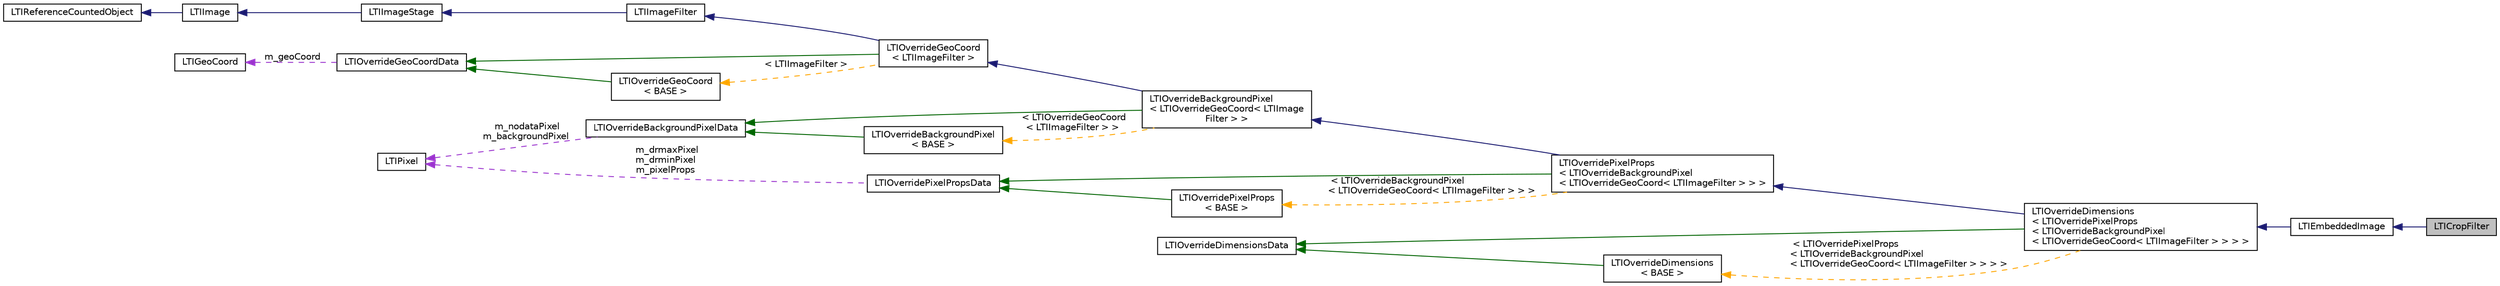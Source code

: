 digraph "LTICropFilter"
{
  bgcolor="transparent";
  edge [fontname="Helvetica",fontsize="10",labelfontname="Helvetica",labelfontsize="10"];
  node [fontname="Helvetica",fontsize="10",shape=record];
  rankdir="LR";
  Node1 [label="LTICropFilter",height=0.2,width=0.4,color="black", fillcolor="grey75", style="filled" fontcolor="black"];
  Node2 -> Node1 [dir="back",color="midnightblue",fontsize="10",style="solid",fontname="Helvetica"];
  Node2 [label="LTIEmbeddedImage",height=0.2,width=0.4,color="black",URL="$a00043.html",tooltip="create a larger frame for the image "];
  Node3 -> Node2 [dir="back",color="midnightblue",fontsize="10",style="solid",fontname="Helvetica"];
  Node3 [label="LTIOverrideDimensions\l\< LTIOverridePixelProps\l\< LTIOverrideBackgroundPixel\l\< LTIOverrideGeoCoord\< LTIImageFilter \> \> \> \>",height=0.2,width=0.4,color="black",URL="$a00079.html"];
  Node4 -> Node3 [dir="back",color="midnightblue",fontsize="10",style="solid",fontname="Helvetica"];
  Node4 [label="LTIOverridePixelProps\l\< LTIOverrideBackgroundPixel\l\< LTIOverrideGeoCoord\< LTIImageFilter \> \> \>",height=0.2,width=0.4,color="black",URL="$a00091.html"];
  Node5 -> Node4 [dir="back",color="midnightblue",fontsize="10",style="solid",fontname="Helvetica"];
  Node5 [label="LTIOverrideBackgroundPixel\l\< LTIOverrideGeoCoord\< LTIImage\lFilter \> \>",height=0.2,width=0.4,color="black",URL="$a00075.html"];
  Node6 -> Node5 [dir="back",color="midnightblue",fontsize="10",style="solid",fontname="Helvetica"];
  Node6 [label="LTIOverrideGeoCoord\l\< LTIImageFilter \>",height=0.2,width=0.4,color="black",URL="$a00081.html"];
  Node7 -> Node6 [dir="back",color="midnightblue",fontsize="10",style="solid",fontname="Helvetica"];
  Node7 [label="LTIImageFilter",height=0.2,width=0.4,color="black",URL="$a00053.html",tooltip="abstract class for implementing an image transform "];
  Node8 -> Node7 [dir="back",color="midnightblue",fontsize="10",style="solid",fontname="Helvetica"];
  Node8 [label="LTIImageStage",height=0.2,width=0.4,color="black",URL="$a00055.html",tooltip="abstract class for decoding from an image "];
  Node9 -> Node8 [dir="back",color="midnightblue",fontsize="10",style="solid",fontname="Helvetica"];
  Node9 [label="LTIImage",height=0.2,width=0.4,color="black",URL="$a00052.html",tooltip="abstract class representing an image "];
  Node10 -> Node9 [dir="back",color="midnightblue",fontsize="10",style="solid",fontname="Helvetica"];
  Node10 [label="LTIReferenceCountedObject",height=0.2,width=0.4,color="black",URL="$a00100.html",tooltip="LTIReferenceCountedObject is a base class for implementing reference counting. "];
  Node11 -> Node6 [dir="back",color="darkgreen",fontsize="10",style="solid",fontname="Helvetica"];
  Node11 [label="LTIOverrideGeoCoordData",height=0.2,width=0.4,color="black",URL="$a00082.html"];
  Node12 -> Node11 [dir="back",color="darkorchid3",fontsize="10",style="dashed",label=" m_geoCoord" ,fontname="Helvetica"];
  Node12 [label="LTIGeoCoord",height=0.2,width=0.4,color="black",URL="$a00045.html",tooltip="represents a geographic coordinate "];
  Node13 -> Node6 [dir="back",color="orange",fontsize="10",style="dashed",label=" \< LTIImageFilter \>" ,fontname="Helvetica"];
  Node13 [label="LTIOverrideGeoCoord\l\< BASE \>",height=0.2,width=0.4,color="black",URL="$a00081.html"];
  Node11 -> Node13 [dir="back",color="darkgreen",fontsize="10",style="solid",fontname="Helvetica"];
  Node14 -> Node5 [dir="back",color="darkgreen",fontsize="10",style="solid",fontname="Helvetica"];
  Node14 [label="LTIOverrideBackgroundPixelData",height=0.2,width=0.4,color="black",URL="$a00076.html"];
  Node15 -> Node14 [dir="back",color="darkorchid3",fontsize="10",style="dashed",label=" m_nodataPixel\nm_backgroundPixel" ,fontname="Helvetica"];
  Node15 [label="LTIPixel",height=0.2,width=0.4,color="black",URL="$a00095.html",tooltip="basic properties of a pixel "];
  Node16 -> Node5 [dir="back",color="orange",fontsize="10",style="dashed",label=" \< LTIOverrideGeoCoord\l\< LTIImageFilter \> \>" ,fontname="Helvetica"];
  Node16 [label="LTIOverrideBackgroundPixel\l\< BASE \>",height=0.2,width=0.4,color="black",URL="$a00075.html"];
  Node14 -> Node16 [dir="back",color="darkgreen",fontsize="10",style="solid",fontname="Helvetica"];
  Node17 -> Node4 [dir="back",color="darkgreen",fontsize="10",style="solid",fontname="Helvetica"];
  Node17 [label="LTIOverridePixelPropsData",height=0.2,width=0.4,color="black",URL="$a00092.html"];
  Node15 -> Node17 [dir="back",color="darkorchid3",fontsize="10",style="dashed",label=" m_drmaxPixel\nm_drminPixel\nm_pixelProps" ,fontname="Helvetica"];
  Node18 -> Node4 [dir="back",color="orange",fontsize="10",style="dashed",label=" \< LTIOverrideBackgroundPixel\l\< LTIOverrideGeoCoord\< LTIImageFilter \> \> \>" ,fontname="Helvetica"];
  Node18 [label="LTIOverridePixelProps\l\< BASE \>",height=0.2,width=0.4,color="black",URL="$a00091.html"];
  Node17 -> Node18 [dir="back",color="darkgreen",fontsize="10",style="solid",fontname="Helvetica"];
  Node19 -> Node3 [dir="back",color="darkgreen",fontsize="10",style="solid",fontname="Helvetica"];
  Node19 [label="LTIOverrideDimensionsData",height=0.2,width=0.4,color="black",URL="$a00080.html"];
  Node20 -> Node3 [dir="back",color="orange",fontsize="10",style="dashed",label=" \< LTIOverridePixelProps\l\< LTIOverrideBackgroundPixel\l\< LTIOverrideGeoCoord\< LTIImageFilter \> \> \> \>" ,fontname="Helvetica"];
  Node20 [label="LTIOverrideDimensions\l\< BASE \>",height=0.2,width=0.4,color="black",URL="$a00079.html"];
  Node19 -> Node20 [dir="back",color="darkgreen",fontsize="10",style="solid",fontname="Helvetica"];
}
